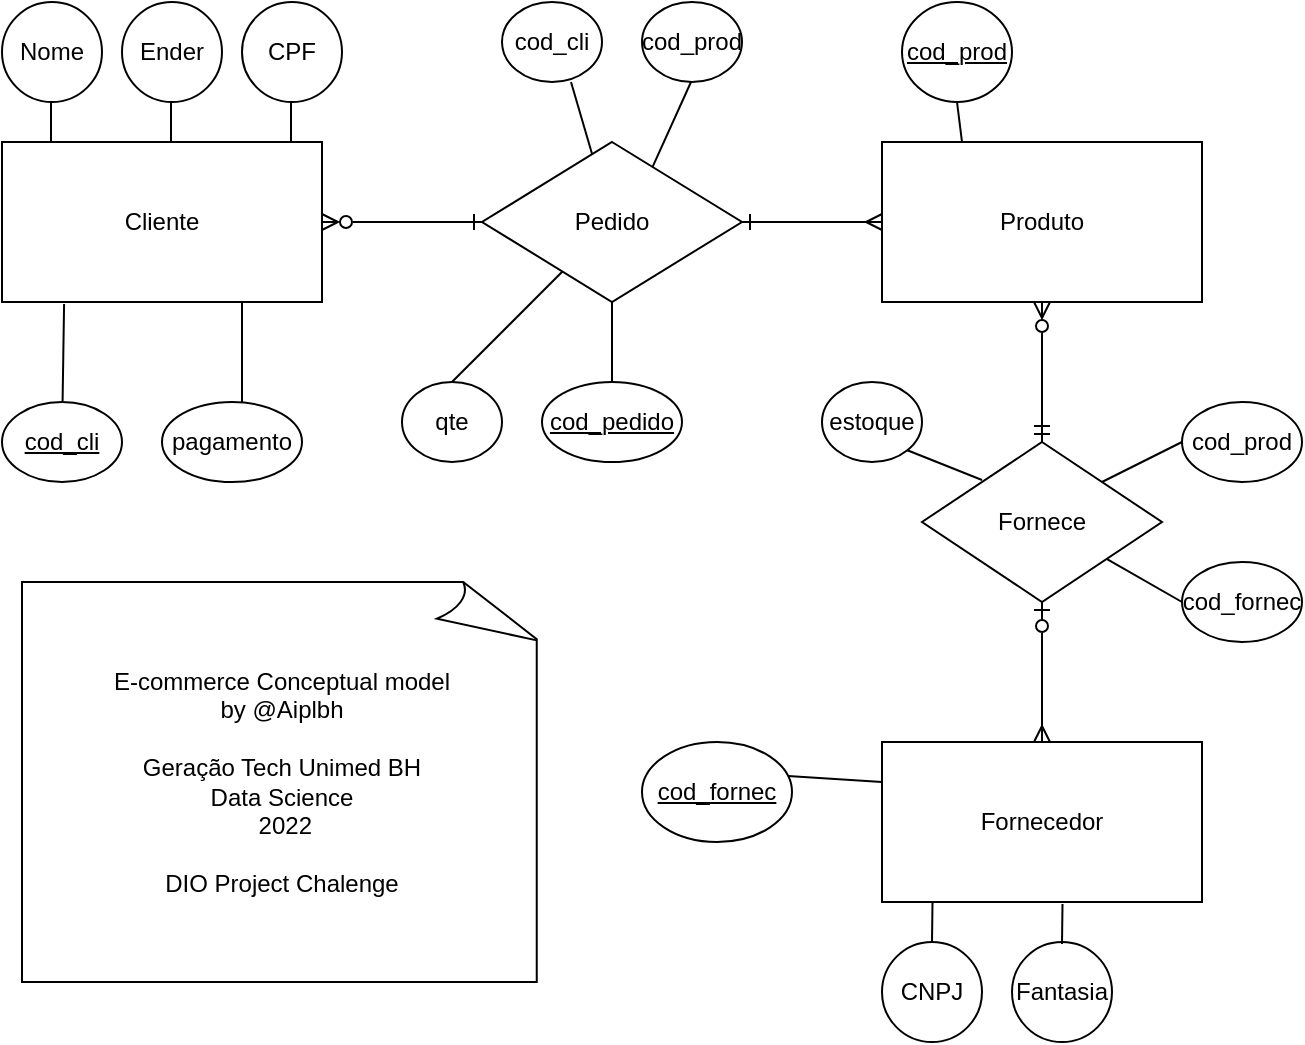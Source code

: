<mxfile version="20.5.3" type="device"><diagram id="R2lEEEUBdFMjLlhIrx00" name="Page-1"><mxGraphModel dx="1121" dy="629" grid="1" gridSize="10" guides="1" tooltips="1" connect="1" arrows="1" fold="1" page="1" pageScale="1" pageWidth="850" pageHeight="1100" math="0" shadow="0" extFonts="Permanent Marker^https://fonts.googleapis.com/css?family=Permanent+Marker"><root><mxCell id="0"/><mxCell id="1" parent="0"/><mxCell id="58m2eGyxDUmSfxcVcASZ-1" value="Cliente" style="whiteSpace=wrap;html=1;align=center;" vertex="1" parent="1"><mxGeometry x="40" y="80" width="160" height="80" as="geometry"/></mxCell><mxCell id="58m2eGyxDUmSfxcVcASZ-52" value="" style="edgeStyle=orthogonalEdgeStyle;rounded=0;orthogonalLoop=1;jettySize=auto;html=1;startArrow=ERmany;startFill=0;endArrow=ERzeroToOne;endFill=0;" edge="1" parent="1" source="58m2eGyxDUmSfxcVcASZ-3" target="58m2eGyxDUmSfxcVcASZ-10"><mxGeometry relative="1" as="geometry"/></mxCell><mxCell id="58m2eGyxDUmSfxcVcASZ-3" value="Fornecedor" style="whiteSpace=wrap;html=1;align=center;" vertex="1" parent="1"><mxGeometry x="480" y="380" width="160" height="80" as="geometry"/></mxCell><mxCell id="58m2eGyxDUmSfxcVcASZ-5" value="Produto" style="whiteSpace=wrap;html=1;align=center;" vertex="1" parent="1"><mxGeometry x="480" y="80" width="160" height="80" as="geometry"/></mxCell><mxCell id="58m2eGyxDUmSfxcVcASZ-15" style="edgeStyle=orthogonalEdgeStyle;rounded=0;orthogonalLoop=1;jettySize=auto;html=1;exitX=0.5;exitY=0;exitDx=0;exitDy=0;entryX=0.5;entryY=1;entryDx=0;entryDy=0;startArrow=ERmandOne;startFill=0;endArrow=ERzeroToMany;endFill=0;" edge="1" parent="1" source="58m2eGyxDUmSfxcVcASZ-10" target="58m2eGyxDUmSfxcVcASZ-5"><mxGeometry relative="1" as="geometry"/></mxCell><mxCell id="58m2eGyxDUmSfxcVcASZ-10" value="Fornece" style="shape=rhombus;perimeter=rhombusPerimeter;whiteSpace=wrap;html=1;align=center;" vertex="1" parent="1"><mxGeometry x="500" y="230" width="120" height="80" as="geometry"/></mxCell><mxCell id="58m2eGyxDUmSfxcVcASZ-23" value="" style="endArrow=none;html=1;rounded=0;entryX=0.194;entryY=1.013;entryDx=0;entryDy=0;entryPerimeter=0;" edge="1" parent="1" target="58m2eGyxDUmSfxcVcASZ-1"><mxGeometry relative="1" as="geometry"><mxPoint x="70.294" y="210.001" as="sourcePoint"/><mxPoint x="260" y="279.5" as="targetPoint"/></mxGeometry></mxCell><mxCell id="58m2eGyxDUmSfxcVcASZ-24" value="Nome" style="ellipse;whiteSpace=wrap;html=1;align=center;" vertex="1" parent="1"><mxGeometry x="40" y="10" width="50" height="50" as="geometry"/></mxCell><mxCell id="58m2eGyxDUmSfxcVcASZ-29" value="Ender" style="ellipse;whiteSpace=wrap;html=1;align=center;" vertex="1" parent="1"><mxGeometry x="100" y="10" width="50" height="50" as="geometry"/></mxCell><mxCell id="58m2eGyxDUmSfxcVcASZ-31" value="cod_prod" style="ellipse;whiteSpace=wrap;html=1;align=center;" vertex="1" parent="1"><mxGeometry x="360" y="10" width="50" height="40" as="geometry"/></mxCell><mxCell id="58m2eGyxDUmSfxcVcASZ-32" value="" style="endArrow=none;html=1;rounded=0;" edge="1" parent="1"><mxGeometry relative="1" as="geometry"><mxPoint x="124.5" y="80" as="sourcePoint"/><mxPoint x="124.5" y="60" as="targetPoint"/></mxGeometry></mxCell><mxCell id="58m2eGyxDUmSfxcVcASZ-35" value="" style="endArrow=none;html=1;rounded=0;" edge="1" parent="1"><mxGeometry relative="1" as="geometry"><mxPoint x="64.5" y="80" as="sourcePoint"/><mxPoint x="64.5" y="60" as="targetPoint"/></mxGeometry></mxCell><mxCell id="58m2eGyxDUmSfxcVcASZ-37" value="" style="endArrow=none;html=1;rounded=0;" edge="1" parent="1" source="58m2eGyxDUmSfxcVcASZ-41"><mxGeometry relative="1" as="geometry"><mxPoint x="325" y="80" as="sourcePoint"/><mxPoint x="324.5" y="50" as="targetPoint"/></mxGeometry></mxCell><mxCell id="58m2eGyxDUmSfxcVcASZ-38" value="" style="endArrow=none;html=1;rounded=0;exitX=0.654;exitY=0.163;exitDx=0;exitDy=0;exitPerimeter=0;" edge="1" parent="1" source="58m2eGyxDUmSfxcVcASZ-41"><mxGeometry relative="1" as="geometry"><mxPoint x="385" y="80" as="sourcePoint"/><mxPoint x="384.5" y="50" as="targetPoint"/></mxGeometry></mxCell><mxCell id="58m2eGyxDUmSfxcVcASZ-39" value="" style="endArrow=none;html=1;rounded=0;entryX=0.5;entryY=1;entryDx=0;entryDy=0;exitX=0.5;exitY=0;exitDx=0;exitDy=0;" edge="1" parent="1" target="58m2eGyxDUmSfxcVcASZ-41"><mxGeometry relative="1" as="geometry"><mxPoint x="345" y="200" as="sourcePoint"/><mxPoint x="324.5" y="160" as="targetPoint"/></mxGeometry></mxCell><mxCell id="58m2eGyxDUmSfxcVcASZ-41" value="Pedido" style="shape=rhombus;perimeter=rhombusPerimeter;whiteSpace=wrap;html=1;align=center;" vertex="1" parent="1"><mxGeometry x="280" y="80" width="130" height="80" as="geometry"/></mxCell><mxCell id="58m2eGyxDUmSfxcVcASZ-44" value="" style="edgeStyle=entityRelationEdgeStyle;fontSize=12;html=1;endArrow=ERone;endFill=1;rounded=0;exitX=1;exitY=0.5;exitDx=0;exitDy=0;startArrow=ERzeroToMany;startFill=0;" edge="1" parent="1" source="58m2eGyxDUmSfxcVcASZ-1"><mxGeometry width="100" height="100" relative="1" as="geometry"><mxPoint x="180" y="220" as="sourcePoint"/><mxPoint x="280" y="120" as="targetPoint"/></mxGeometry></mxCell><mxCell id="58m2eGyxDUmSfxcVcASZ-45" value="" style="edgeStyle=entityRelationEdgeStyle;fontSize=12;html=1;endArrow=ERmany;rounded=0;entryX=0;entryY=0.5;entryDx=0;entryDy=0;startArrow=ERone;startFill=0;" edge="1" parent="1" target="58m2eGyxDUmSfxcVcASZ-5"><mxGeometry width="100" height="100" relative="1" as="geometry"><mxPoint x="410" y="120" as="sourcePoint"/><mxPoint x="510" y="20" as="targetPoint"/></mxGeometry></mxCell><mxCell id="58m2eGyxDUmSfxcVcASZ-46" value="cod_prod" style="ellipse;whiteSpace=wrap;html=1;align=center;fontStyle=4;" vertex="1" parent="1"><mxGeometry x="490" y="10" width="55" height="50" as="geometry"/></mxCell><mxCell id="58m2eGyxDUmSfxcVcASZ-47" value="" style="endArrow=none;html=1;rounded=0;exitX=0.25;exitY=0;exitDx=0;exitDy=0;entryX=0.5;entryY=1;entryDx=0;entryDy=0;" edge="1" parent="1" source="58m2eGyxDUmSfxcVcASZ-5" target="58m2eGyxDUmSfxcVcASZ-46"><mxGeometry width="50" height="50" relative="1" as="geometry"><mxPoint x="517" y="70" as="sourcePoint"/><mxPoint x="517" y="60" as="targetPoint"/></mxGeometry></mxCell><mxCell id="58m2eGyxDUmSfxcVcASZ-49" value="CPF" style="ellipse;whiteSpace=wrap;html=1;align=center;" vertex="1" parent="1"><mxGeometry x="160" y="10" width="50" height="50" as="geometry"/></mxCell><mxCell id="58m2eGyxDUmSfxcVcASZ-50" value="" style="endArrow=none;html=1;rounded=0;" edge="1" parent="1"><mxGeometry relative="1" as="geometry"><mxPoint x="184.5" y="80" as="sourcePoint"/><mxPoint x="184.5" y="60" as="targetPoint"/></mxGeometry></mxCell><mxCell id="58m2eGyxDUmSfxcVcASZ-53" value="cod_fornec" style="ellipse;whiteSpace=wrap;html=1;align=center;fontStyle=4;" vertex="1" parent="1"><mxGeometry x="360" y="380" width="75" height="50" as="geometry"/></mxCell><mxCell id="58m2eGyxDUmSfxcVcASZ-54" value="cod_cli" style="ellipse;whiteSpace=wrap;html=1;align=center;fontStyle=4;strokeColor=default;" vertex="1" parent="1"><mxGeometry x="40" y="210" width="60" height="40" as="geometry"/></mxCell><mxCell id="58m2eGyxDUmSfxcVcASZ-55" value="cod_pedido" style="ellipse;whiteSpace=wrap;html=1;align=center;fontStyle=4;strokeColor=default;" vertex="1" parent="1"><mxGeometry x="310" y="200" width="70" height="40" as="geometry"/></mxCell><mxCell id="58m2eGyxDUmSfxcVcASZ-57" value="cod_cli" style="ellipse;whiteSpace=wrap;html=1;align=center;" vertex="1" parent="1"><mxGeometry x="290" y="10" width="50" height="40" as="geometry"/></mxCell><mxCell id="58m2eGyxDUmSfxcVcASZ-58" value="pagamento" style="ellipse;whiteSpace=wrap;html=1;align=center;" vertex="1" parent="1"><mxGeometry x="120" y="210" width="70" height="40" as="geometry"/></mxCell><mxCell id="58m2eGyxDUmSfxcVcASZ-59" value="" style="endArrow=none;html=1;rounded=0;entryX=0.75;entryY=1;entryDx=0;entryDy=0;" edge="1" parent="1" target="58m2eGyxDUmSfxcVcASZ-1"><mxGeometry relative="1" as="geometry"><mxPoint x="160" y="210" as="sourcePoint"/><mxPoint x="164" y="170" as="targetPoint"/></mxGeometry></mxCell><mxCell id="58m2eGyxDUmSfxcVcASZ-60" value="qte" style="ellipse;whiteSpace=wrap;html=1;align=center;" vertex="1" parent="1"><mxGeometry x="240" y="200" width="50" height="40" as="geometry"/></mxCell><mxCell id="58m2eGyxDUmSfxcVcASZ-62" value="" style="endArrow=none;html=1;rounded=0;exitX=0.5;exitY=0;exitDx=0;exitDy=0;" edge="1" parent="1" source="58m2eGyxDUmSfxcVcASZ-60" target="58m2eGyxDUmSfxcVcASZ-41"><mxGeometry relative="1" as="geometry"><mxPoint x="283.074" y="185.108" as="sourcePoint"/><mxPoint x="272.5" y="149" as="targetPoint"/></mxGeometry></mxCell><mxCell id="58m2eGyxDUmSfxcVcASZ-63" value="" style="endArrow=none;html=1;rounded=0;exitX=0.973;exitY=0.34;exitDx=0;exitDy=0;exitPerimeter=0;entryX=0;entryY=0.25;entryDx=0;entryDy=0;" edge="1" parent="1" source="58m2eGyxDUmSfxcVcASZ-53" target="58m2eGyxDUmSfxcVcASZ-3"><mxGeometry relative="1" as="geometry"><mxPoint x="450" y="395" as="sourcePoint"/><mxPoint x="480" y="395" as="targetPoint"/></mxGeometry></mxCell><mxCell id="58m2eGyxDUmSfxcVcASZ-65" value="CNPJ" style="ellipse;whiteSpace=wrap;html=1;align=center;" vertex="1" parent="1"><mxGeometry x="480" y="480" width="50" height="50" as="geometry"/></mxCell><mxCell id="58m2eGyxDUmSfxcVcASZ-67" value="" style="endArrow=none;html=1;rounded=0;entryX=0.194;entryY=1.013;entryDx=0;entryDy=0;entryPerimeter=0;" edge="1" parent="1"><mxGeometry relative="1" as="geometry"><mxPoint x="505" y="480" as="sourcePoint"/><mxPoint x="505.25" y="460.0" as="targetPoint"/></mxGeometry></mxCell><mxCell id="58m2eGyxDUmSfxcVcASZ-68" value="Fantasia" style="ellipse;whiteSpace=wrap;html=1;align=center;" vertex="1" parent="1"><mxGeometry x="545" y="480" width="50" height="50" as="geometry"/></mxCell><mxCell id="58m2eGyxDUmSfxcVcASZ-69" value="" style="endArrow=none;html=1;rounded=0;entryX=0.194;entryY=1.013;entryDx=0;entryDy=0;entryPerimeter=0;" edge="1" parent="1"><mxGeometry relative="1" as="geometry"><mxPoint x="570" y="481" as="sourcePoint"/><mxPoint x="570.25" y="461" as="targetPoint"/></mxGeometry></mxCell><mxCell id="58m2eGyxDUmSfxcVcASZ-70" value="cod_prod" style="ellipse;whiteSpace=wrap;html=1;align=center;" vertex="1" parent="1"><mxGeometry x="630" y="210" width="60" height="40" as="geometry"/></mxCell><mxCell id="58m2eGyxDUmSfxcVcASZ-71" value="cod_fornec" style="ellipse;whiteSpace=wrap;html=1;align=center;" vertex="1" parent="1"><mxGeometry x="630" y="290" width="60" height="40" as="geometry"/></mxCell><mxCell id="58m2eGyxDUmSfxcVcASZ-73" value="" style="endArrow=none;html=1;rounded=0;exitX=1;exitY=0;exitDx=0;exitDy=0;" edge="1" parent="1" source="58m2eGyxDUmSfxcVcASZ-10"><mxGeometry relative="1" as="geometry"><mxPoint x="470" y="239" as="sourcePoint"/><mxPoint x="630" y="230" as="targetPoint"/></mxGeometry></mxCell><mxCell id="58m2eGyxDUmSfxcVcASZ-75" value="" style="endArrow=none;html=1;rounded=0;entryX=0;entryY=0.5;entryDx=0;entryDy=0;" edge="1" parent="1" source="58m2eGyxDUmSfxcVcASZ-10" target="58m2eGyxDUmSfxcVcASZ-71"><mxGeometry relative="1" as="geometry"><mxPoint x="630" y="310" as="sourcePoint"/><mxPoint x="640" y="280" as="targetPoint"/><Array as="points"/></mxGeometry></mxCell><mxCell id="58m2eGyxDUmSfxcVcASZ-76" value="estoque" style="ellipse;whiteSpace=wrap;html=1;align=center;" vertex="1" parent="1"><mxGeometry x="450" y="200" width="50" height="40" as="geometry"/></mxCell><mxCell id="58m2eGyxDUmSfxcVcASZ-79" value="" style="endArrow=none;html=1;rounded=0;exitX=1;exitY=1;exitDx=0;exitDy=0;" edge="1" parent="1" source="58m2eGyxDUmSfxcVcASZ-76"><mxGeometry relative="1" as="geometry"><mxPoint x="440" y="249" as="sourcePoint"/><mxPoint x="530" y="249" as="targetPoint"/><Array as="points"/></mxGeometry></mxCell><mxCell id="58m2eGyxDUmSfxcVcASZ-83" value="E-commerce Conceptual model&lt;br&gt;by @Aiplbh&lt;br&gt;&lt;br&gt;Geração Tech Unimed BH&lt;br&gt;Data Science&lt;br&gt;&amp;nbsp;2022&lt;br&gt;&lt;br&gt;DIO Project Chalenge" style="whiteSpace=wrap;html=1;shape=mxgraph.basic.document;strokeColor=default;" vertex="1" parent="1"><mxGeometry x="50" y="300" width="260" height="200" as="geometry"/></mxCell></root></mxGraphModel></diagram></mxfile>